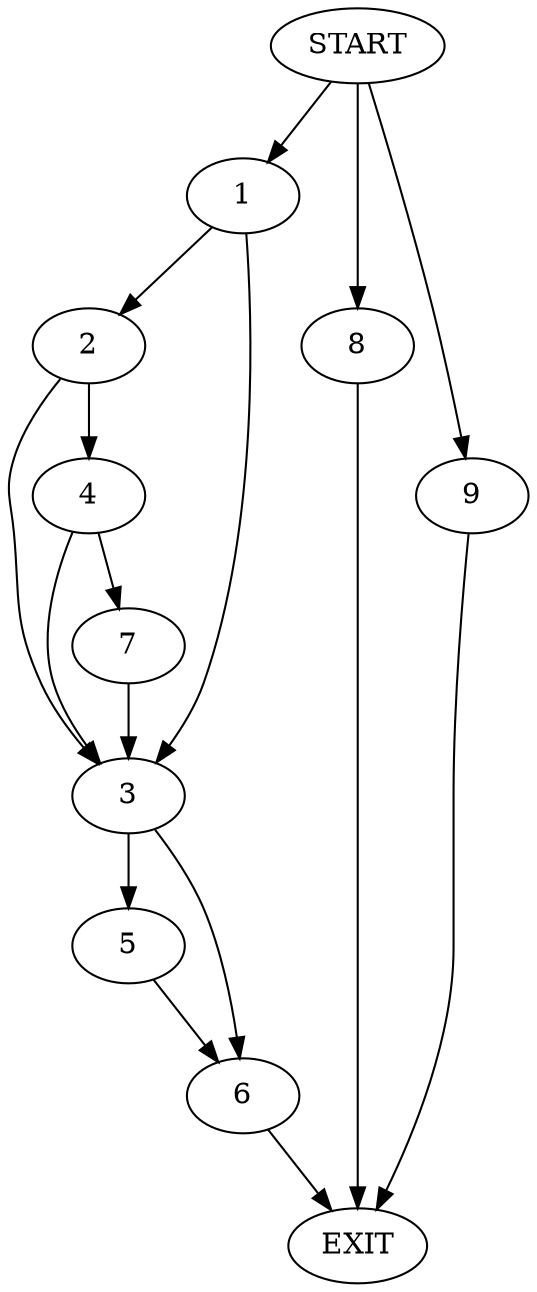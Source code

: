 digraph {
0 [label="START"]
10 [label="EXIT"]
0 -> 1
1 -> 2
1 -> 3
2 -> 4
2 -> 3
3 -> 5
3 -> 6
4 -> 3
4 -> 7
7 -> 3
5 -> 6
6 -> 10
0 -> 8
8 -> 10
0 -> 9
9 -> 10
}
